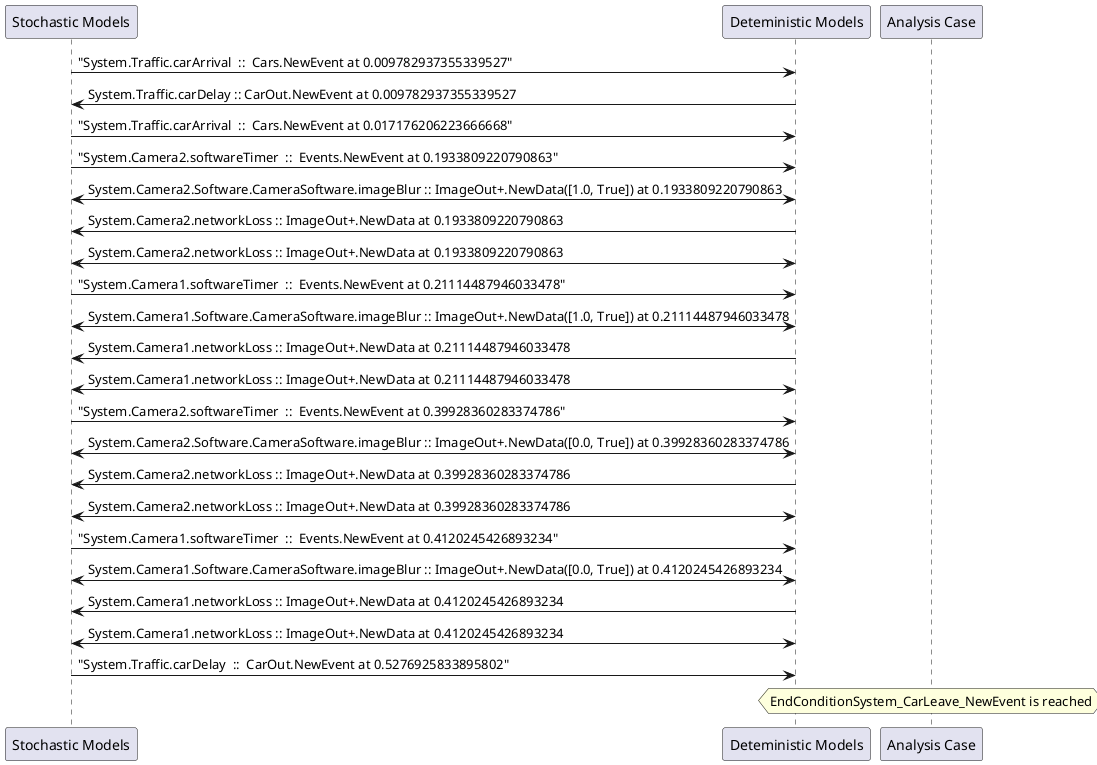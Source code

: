 
	@startuml
	participant "Stochastic Models" as stochmodel
	participant "Deteministic Models" as detmodel
	participant "Analysis Case" as analysis
	{21546_stop} stochmodel -> detmodel : "System.Traffic.carArrival  ::  Cars.NewEvent at 0.009782937355339527"
{21553_start} detmodel -> stochmodel : System.Traffic.carDelay :: CarOut.NewEvent at 0.009782937355339527
{21547_stop} stochmodel -> detmodel : "System.Traffic.carArrival  ::  Cars.NewEvent at 0.017176206223666668"
{21531_stop} stochmodel -> detmodel : "System.Camera2.softwareTimer  ::  Events.NewEvent at 0.1933809220790863"
detmodel <-> stochmodel : System.Camera2.Software.CameraSoftware.imageBlur :: ImageOut+.NewData([1.0, True]) at 0.1933809220790863
detmodel -> stochmodel : System.Camera2.networkLoss :: ImageOut+.NewData at 0.1933809220790863
detmodel <-> stochmodel : System.Camera2.networkLoss :: ImageOut+.NewData at 0.1933809220790863
{21516_stop} stochmodel -> detmodel : "System.Camera1.softwareTimer  ::  Events.NewEvent at 0.21114487946033478"
detmodel <-> stochmodel : System.Camera1.Software.CameraSoftware.imageBlur :: ImageOut+.NewData([1.0, True]) at 0.21114487946033478
detmodel -> stochmodel : System.Camera1.networkLoss :: ImageOut+.NewData at 0.21114487946033478
detmodel <-> stochmodel : System.Camera1.networkLoss :: ImageOut+.NewData at 0.21114487946033478
{21532_stop} stochmodel -> detmodel : "System.Camera2.softwareTimer  ::  Events.NewEvent at 0.39928360283374786"
detmodel <-> stochmodel : System.Camera2.Software.CameraSoftware.imageBlur :: ImageOut+.NewData([0.0, True]) at 0.39928360283374786
detmodel -> stochmodel : System.Camera2.networkLoss :: ImageOut+.NewData at 0.39928360283374786
detmodel <-> stochmodel : System.Camera2.networkLoss :: ImageOut+.NewData at 0.39928360283374786
{21517_stop} stochmodel -> detmodel : "System.Camera1.softwareTimer  ::  Events.NewEvent at 0.4120245426893234"
detmodel <-> stochmodel : System.Camera1.Software.CameraSoftware.imageBlur :: ImageOut+.NewData([0.0, True]) at 0.4120245426893234
detmodel -> stochmodel : System.Camera1.networkLoss :: ImageOut+.NewData at 0.4120245426893234
detmodel <-> stochmodel : System.Camera1.networkLoss :: ImageOut+.NewData at 0.4120245426893234
{21553_stop} stochmodel -> detmodel : "System.Traffic.carDelay  ::  CarOut.NewEvent at 0.5276925833895802"
{21553_start} <-> {21553_stop} : delay
hnote over analysis 
EndConditionSystem_CarLeave_NewEvent is reached
endnote
@enduml